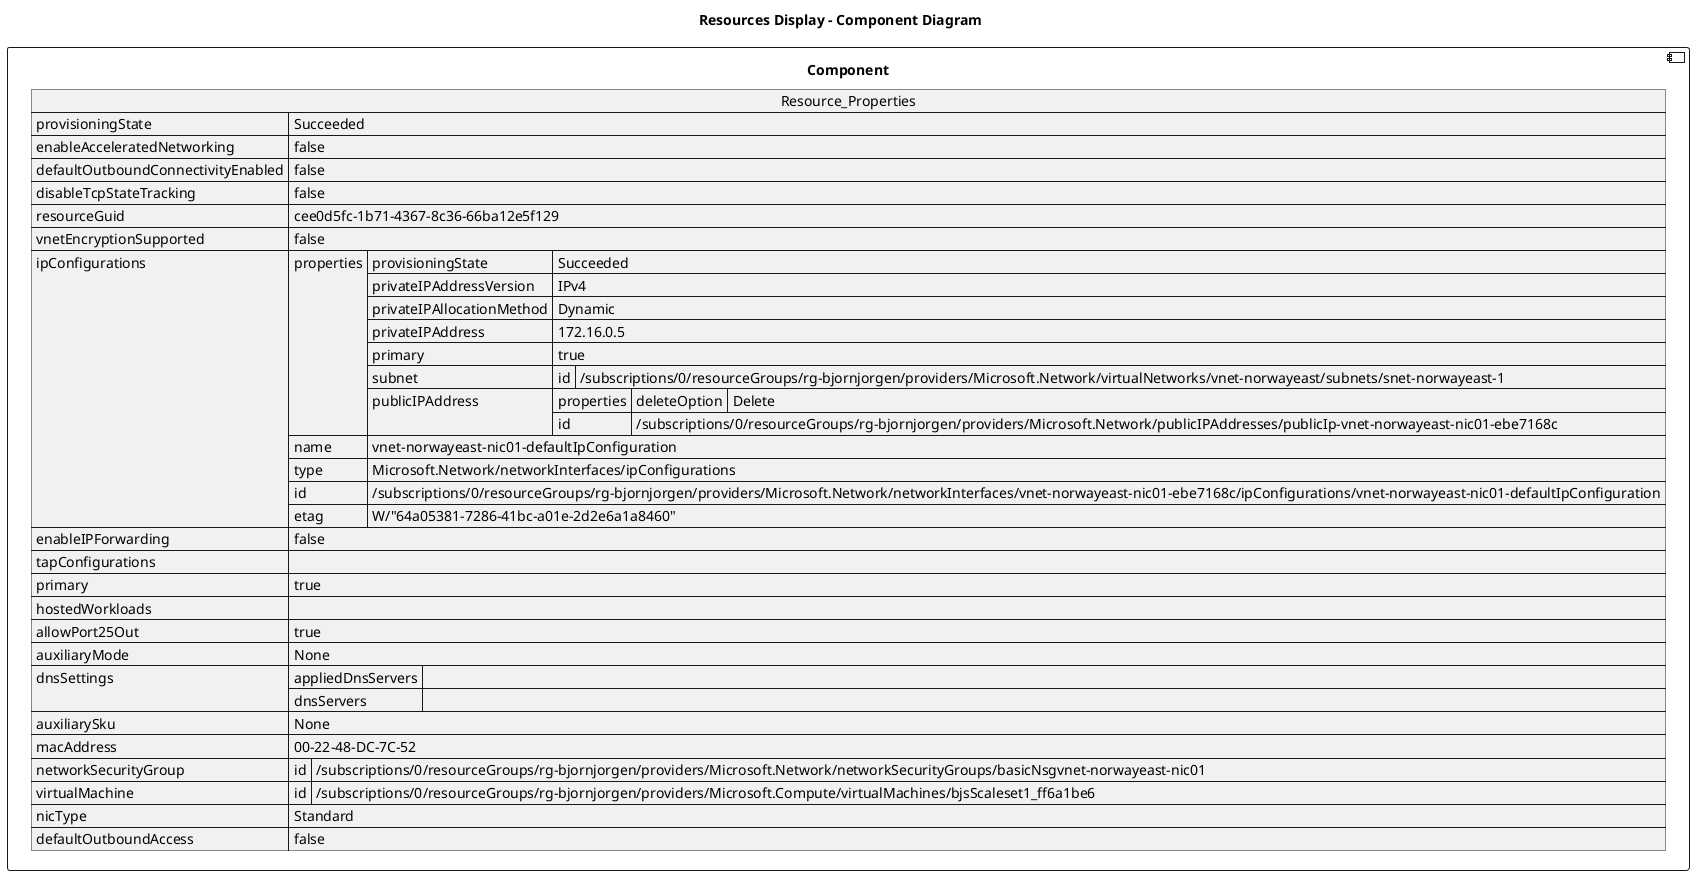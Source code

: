 @startuml

title Resources Display - Component Diagram

component Component {

json  Resource_Properties {
  "provisioningState": "Succeeded",
  "enableAcceleratedNetworking": false,
  "defaultOutboundConnectivityEnabled": false,
  "disableTcpStateTracking": false,
  "resourceGuid": "cee0d5fc-1b71-4367-8c36-66ba12e5f129",
  "vnetEncryptionSupported": false,
  "ipConfigurations": [
    {
      "properties": {
        "provisioningState": "Succeeded",
        "privateIPAddressVersion": "IPv4",
        "privateIPAllocationMethod": "Dynamic",
        "privateIPAddress": "172.16.0.5",
        "primary": true,
        "subnet": {
          "id": "/subscriptions/0/resourceGroups/rg-bjornjorgen/providers/Microsoft.Network/virtualNetworks/vnet-norwayeast/subnets/snet-norwayeast-1"
        },
        "publicIPAddress": {
          "properties": {
            "deleteOption": "Delete"
          },
          "id": "/subscriptions/0/resourceGroups/rg-bjornjorgen/providers/Microsoft.Network/publicIPAddresses/publicIp-vnet-norwayeast-nic01-ebe7168c"
        }
      },
      "name": "vnet-norwayeast-nic01-defaultIpConfiguration",
      "type": "Microsoft.Network/networkInterfaces/ipConfigurations",
      "id": "/subscriptions/0/resourceGroups/rg-bjornjorgen/providers/Microsoft.Network/networkInterfaces/vnet-norwayeast-nic01-ebe7168c/ipConfigurations/vnet-norwayeast-nic01-defaultIpConfiguration",
      "etag": "W/\"64a05381-7286-41bc-a01e-2d2e6a1a8460\""
    }
  ],
  "enableIPForwarding": false,
  "tapConfigurations": [],
  "primary": true,
  "hostedWorkloads": [],
  "allowPort25Out": true,
  "auxiliaryMode": "None",
  "dnsSettings": {
    "appliedDnsServers": [],
    "dnsServers": []
  },
  "auxiliarySku": "None",
  "macAddress": "00-22-48-DC-7C-52",
  "networkSecurityGroup": {
    "id": "/subscriptions/0/resourceGroups/rg-bjornjorgen/providers/Microsoft.Network/networkSecurityGroups/basicNsgvnet-norwayeast-nic01"
  },
  "virtualMachine": {
    "id": "/subscriptions/0/resourceGroups/rg-bjornjorgen/providers/Microsoft.Compute/virtualMachines/bjsScaleset1_ff6a1be6"
  },
  "nicType": "Standard",
  "defaultOutboundAccess": false
}
}
@enduml
